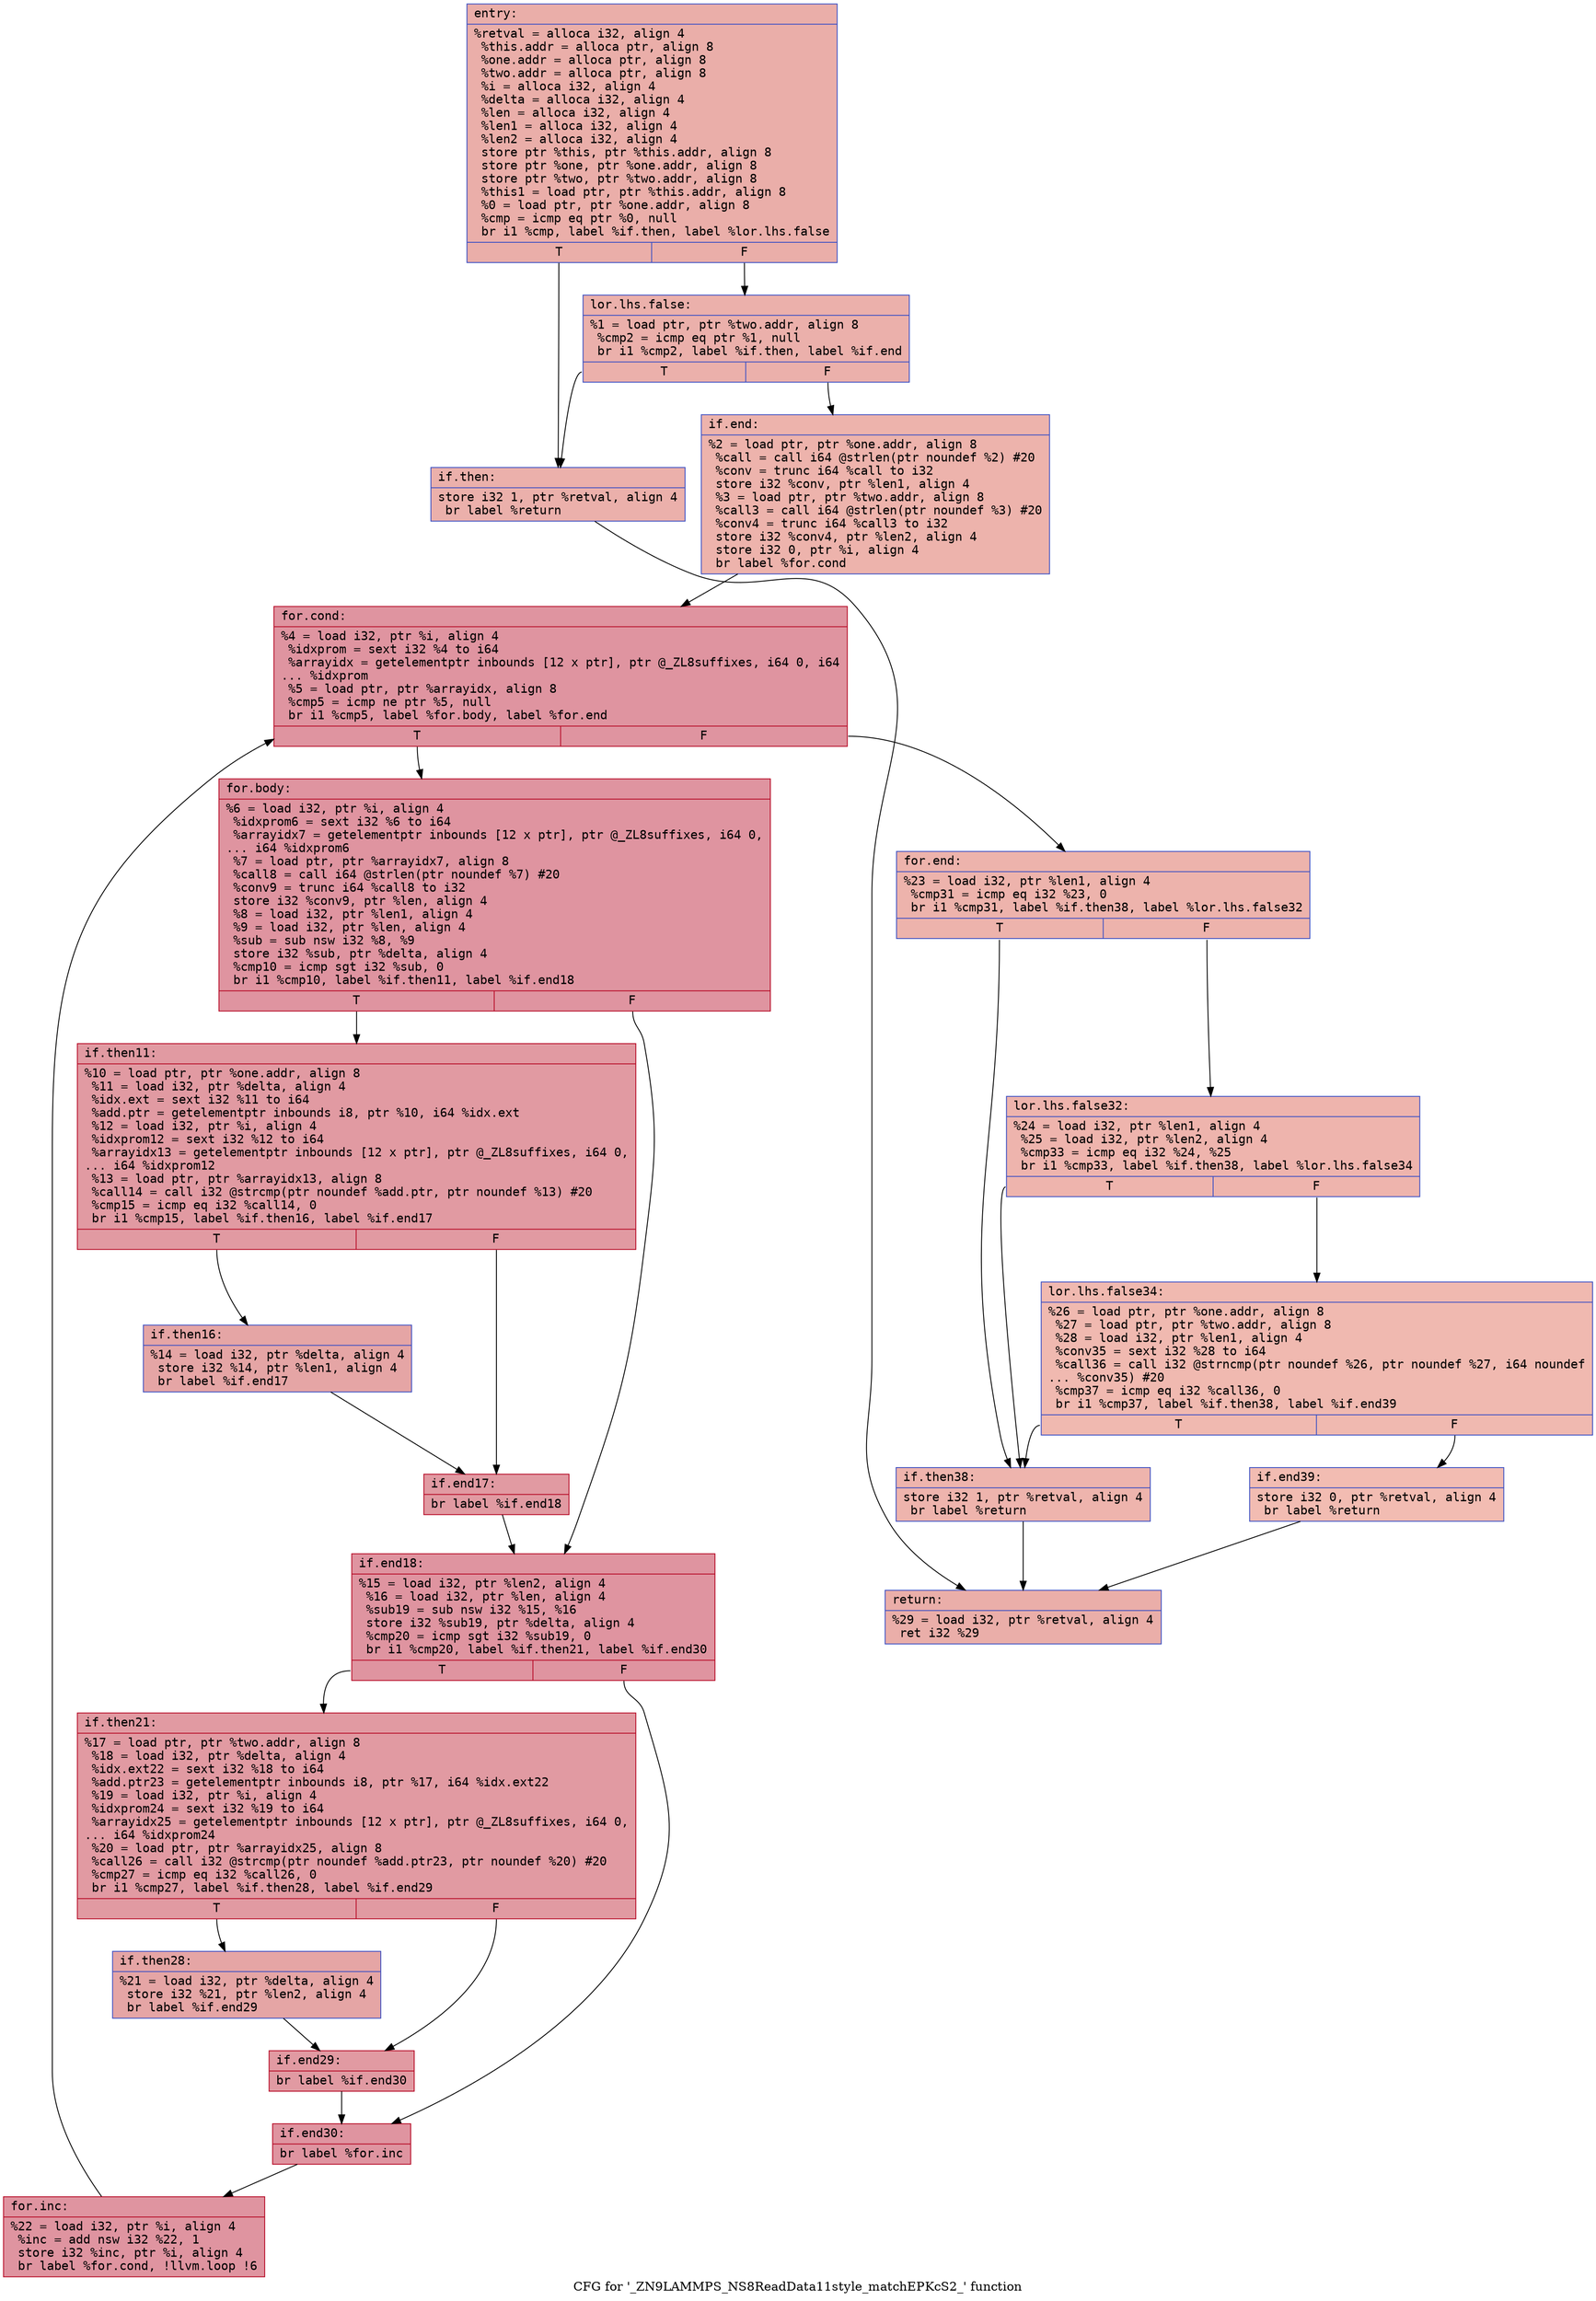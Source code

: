 digraph "CFG for '_ZN9LAMMPS_NS8ReadData11style_matchEPKcS2_' function" {
	label="CFG for '_ZN9LAMMPS_NS8ReadData11style_matchEPKcS2_' function";

	Node0x55c7e07afad0 [shape=record,color="#3d50c3ff", style=filled, fillcolor="#d0473d70" fontname="Courier",label="{entry:\l|  %retval = alloca i32, align 4\l  %this.addr = alloca ptr, align 8\l  %one.addr = alloca ptr, align 8\l  %two.addr = alloca ptr, align 8\l  %i = alloca i32, align 4\l  %delta = alloca i32, align 4\l  %len = alloca i32, align 4\l  %len1 = alloca i32, align 4\l  %len2 = alloca i32, align 4\l  store ptr %this, ptr %this.addr, align 8\l  store ptr %one, ptr %one.addr, align 8\l  store ptr %two, ptr %two.addr, align 8\l  %this1 = load ptr, ptr %this.addr, align 8\l  %0 = load ptr, ptr %one.addr, align 8\l  %cmp = icmp eq ptr %0, null\l  br i1 %cmp, label %if.then, label %lor.lhs.false\l|{<s0>T|<s1>F}}"];
	Node0x55c7e07afad0:s0 -> Node0x55c7e07b0310[tooltip="entry -> if.then\nProbability 37.50%" ];
	Node0x55c7e07afad0:s1 -> Node0x55c7e07b0380[tooltip="entry -> lor.lhs.false\nProbability 62.50%" ];
	Node0x55c7e07b0380 [shape=record,color="#3d50c3ff", style=filled, fillcolor="#d24b4070" fontname="Courier",label="{lor.lhs.false:\l|  %1 = load ptr, ptr %two.addr, align 8\l  %cmp2 = icmp eq ptr %1, null\l  br i1 %cmp2, label %if.then, label %if.end\l|{<s0>T|<s1>F}}"];
	Node0x55c7e07b0380:s0 -> Node0x55c7e07b0310[tooltip="lor.lhs.false -> if.then\nProbability 37.50%" ];
	Node0x55c7e07b0380:s1 -> Node0x55c7e07b05e0[tooltip="lor.lhs.false -> if.end\nProbability 62.50%" ];
	Node0x55c7e07b0310 [shape=record,color="#3d50c3ff", style=filled, fillcolor="#d24b4070" fontname="Courier",label="{if.then:\l|  store i32 1, ptr %retval, align 4\l  br label %return\l}"];
	Node0x55c7e07b0310 -> Node0x55c7e07b07a0[tooltip="if.then -> return\nProbability 100.00%" ];
	Node0x55c7e07b05e0 [shape=record,color="#3d50c3ff", style=filled, fillcolor="#d6524470" fontname="Courier",label="{if.end:\l|  %2 = load ptr, ptr %one.addr, align 8\l  %call = call i64 @strlen(ptr noundef %2) #20\l  %conv = trunc i64 %call to i32\l  store i32 %conv, ptr %len1, align 4\l  %3 = load ptr, ptr %two.addr, align 8\l  %call3 = call i64 @strlen(ptr noundef %3) #20\l  %conv4 = trunc i64 %call3 to i32\l  store i32 %conv4, ptr %len2, align 4\l  store i32 0, ptr %i, align 4\l  br label %for.cond\l}"];
	Node0x55c7e07b05e0 -> Node0x55c7e07b0ee0[tooltip="if.end -> for.cond\nProbability 100.00%" ];
	Node0x55c7e07b0ee0 [shape=record,color="#b70d28ff", style=filled, fillcolor="#b70d2870" fontname="Courier",label="{for.cond:\l|  %4 = load i32, ptr %i, align 4\l  %idxprom = sext i32 %4 to i64\l  %arrayidx = getelementptr inbounds [12 x ptr], ptr @_ZL8suffixes, i64 0, i64\l... %idxprom\l  %5 = load ptr, ptr %arrayidx, align 8\l  %cmp5 = icmp ne ptr %5, null\l  br i1 %cmp5, label %for.body, label %for.end\l|{<s0>T|<s1>F}}"];
	Node0x55c7e07b0ee0:s0 -> Node0x55c7e07b1480[tooltip="for.cond -> for.body\nProbability 96.88%" ];
	Node0x55c7e07b0ee0:s1 -> Node0x55c7e07b1500[tooltip="for.cond -> for.end\nProbability 3.12%" ];
	Node0x55c7e07b1480 [shape=record,color="#b70d28ff", style=filled, fillcolor="#b70d2870" fontname="Courier",label="{for.body:\l|  %6 = load i32, ptr %i, align 4\l  %idxprom6 = sext i32 %6 to i64\l  %arrayidx7 = getelementptr inbounds [12 x ptr], ptr @_ZL8suffixes, i64 0,\l... i64 %idxprom6\l  %7 = load ptr, ptr %arrayidx7, align 8\l  %call8 = call i64 @strlen(ptr noundef %7) #20\l  %conv9 = trunc i64 %call8 to i32\l  store i32 %conv9, ptr %len, align 4\l  %8 = load i32, ptr %len1, align 4\l  %9 = load i32, ptr %len, align 4\l  %sub = sub nsw i32 %8, %9\l  store i32 %sub, ptr %delta, align 4\l  %cmp10 = icmp sgt i32 %sub, 0\l  br i1 %cmp10, label %if.then11, label %if.end18\l|{<s0>T|<s1>F}}"];
	Node0x55c7e07b1480:s0 -> Node0x55c7e07b1e10[tooltip="for.body -> if.then11\nProbability 62.50%" ];
	Node0x55c7e07b1480:s1 -> Node0x55c7e07b1e90[tooltip="for.body -> if.end18\nProbability 37.50%" ];
	Node0x55c7e07b1e10 [shape=record,color="#b70d28ff", style=filled, fillcolor="#bb1b2c70" fontname="Courier",label="{if.then11:\l|  %10 = load ptr, ptr %one.addr, align 8\l  %11 = load i32, ptr %delta, align 4\l  %idx.ext = sext i32 %11 to i64\l  %add.ptr = getelementptr inbounds i8, ptr %10, i64 %idx.ext\l  %12 = load i32, ptr %i, align 4\l  %idxprom12 = sext i32 %12 to i64\l  %arrayidx13 = getelementptr inbounds [12 x ptr], ptr @_ZL8suffixes, i64 0,\l... i64 %idxprom12\l  %13 = load ptr, ptr %arrayidx13, align 8\l  %call14 = call i32 @strcmp(ptr noundef %add.ptr, ptr noundef %13) #20\l  %cmp15 = icmp eq i32 %call14, 0\l  br i1 %cmp15, label %if.then16, label %if.end17\l|{<s0>T|<s1>F}}"];
	Node0x55c7e07b1e10:s0 -> Node0x55c7e07b26a0[tooltip="if.then11 -> if.then16\nProbability 37.50%" ];
	Node0x55c7e07b1e10:s1 -> Node0x55c7e07b2720[tooltip="if.then11 -> if.end17\nProbability 62.50%" ];
	Node0x55c7e07b26a0 [shape=record,color="#3d50c3ff", style=filled, fillcolor="#c5333470" fontname="Courier",label="{if.then16:\l|  %14 = load i32, ptr %delta, align 4\l  store i32 %14, ptr %len1, align 4\l  br label %if.end17\l}"];
	Node0x55c7e07b26a0 -> Node0x55c7e07b2720[tooltip="if.then16 -> if.end17\nProbability 100.00%" ];
	Node0x55c7e07b2720 [shape=record,color="#b70d28ff", style=filled, fillcolor="#bb1b2c70" fontname="Courier",label="{if.end17:\l|  br label %if.end18\l}"];
	Node0x55c7e07b2720 -> Node0x55c7e07b1e90[tooltip="if.end17 -> if.end18\nProbability 100.00%" ];
	Node0x55c7e07b1e90 [shape=record,color="#b70d28ff", style=filled, fillcolor="#b70d2870" fontname="Courier",label="{if.end18:\l|  %15 = load i32, ptr %len2, align 4\l  %16 = load i32, ptr %len, align 4\l  %sub19 = sub nsw i32 %15, %16\l  store i32 %sub19, ptr %delta, align 4\l  %cmp20 = icmp sgt i32 %sub19, 0\l  br i1 %cmp20, label %if.then21, label %if.end30\l|{<s0>T|<s1>F}}"];
	Node0x55c7e07b1e90:s0 -> Node0x55c7e07b2d50[tooltip="if.end18 -> if.then21\nProbability 62.50%" ];
	Node0x55c7e07b1e90:s1 -> Node0x55c7e05f7380[tooltip="if.end18 -> if.end30\nProbability 37.50%" ];
	Node0x55c7e07b2d50 [shape=record,color="#b70d28ff", style=filled, fillcolor="#bb1b2c70" fontname="Courier",label="{if.then21:\l|  %17 = load ptr, ptr %two.addr, align 8\l  %18 = load i32, ptr %delta, align 4\l  %idx.ext22 = sext i32 %18 to i64\l  %add.ptr23 = getelementptr inbounds i8, ptr %17, i64 %idx.ext22\l  %19 = load i32, ptr %i, align 4\l  %idxprom24 = sext i32 %19 to i64\l  %arrayidx25 = getelementptr inbounds [12 x ptr], ptr @_ZL8suffixes, i64 0,\l... i64 %idxprom24\l  %20 = load ptr, ptr %arrayidx25, align 8\l  %call26 = call i32 @strcmp(ptr noundef %add.ptr23, ptr noundef %20) #20\l  %cmp27 = icmp eq i32 %call26, 0\l  br i1 %cmp27, label %if.then28, label %if.end29\l|{<s0>T|<s1>F}}"];
	Node0x55c7e07b2d50:s0 -> Node0x55c7e07b3850[tooltip="if.then21 -> if.then28\nProbability 37.50%" ];
	Node0x55c7e07b2d50:s1 -> Node0x55c7e07b38d0[tooltip="if.then21 -> if.end29\nProbability 62.50%" ];
	Node0x55c7e07b3850 [shape=record,color="#3d50c3ff", style=filled, fillcolor="#c5333470" fontname="Courier",label="{if.then28:\l|  %21 = load i32, ptr %delta, align 4\l  store i32 %21, ptr %len2, align 4\l  br label %if.end29\l}"];
	Node0x55c7e07b3850 -> Node0x55c7e07b38d0[tooltip="if.then28 -> if.end29\nProbability 100.00%" ];
	Node0x55c7e07b38d0 [shape=record,color="#b70d28ff", style=filled, fillcolor="#bb1b2c70" fontname="Courier",label="{if.end29:\l|  br label %if.end30\l}"];
	Node0x55c7e07b38d0 -> Node0x55c7e05f7380[tooltip="if.end29 -> if.end30\nProbability 100.00%" ];
	Node0x55c7e05f7380 [shape=record,color="#b70d28ff", style=filled, fillcolor="#b70d2870" fontname="Courier",label="{if.end30:\l|  br label %for.inc\l}"];
	Node0x55c7e05f7380 -> Node0x55c7e07b3c00[tooltip="if.end30 -> for.inc\nProbability 100.00%" ];
	Node0x55c7e07b3c00 [shape=record,color="#b70d28ff", style=filled, fillcolor="#b70d2870" fontname="Courier",label="{for.inc:\l|  %22 = load i32, ptr %i, align 4\l  %inc = add nsw i32 %22, 1\l  store i32 %inc, ptr %i, align 4\l  br label %for.cond, !llvm.loop !6\l}"];
	Node0x55c7e07b3c00 -> Node0x55c7e07b0ee0[tooltip="for.inc -> for.cond\nProbability 100.00%" ];
	Node0x55c7e07b1500 [shape=record,color="#3d50c3ff", style=filled, fillcolor="#d6524470" fontname="Courier",label="{for.end:\l|  %23 = load i32, ptr %len1, align 4\l  %cmp31 = icmp eq i32 %23, 0\l  br i1 %cmp31, label %if.then38, label %lor.lhs.false32\l|{<s0>T|<s1>F}}"];
	Node0x55c7e07b1500:s0 -> Node0x55c7e07b40e0[tooltip="for.end -> if.then38\nProbability 37.50%" ];
	Node0x55c7e07b1500:s1 -> Node0x55c7e07b4160[tooltip="for.end -> lor.lhs.false32\nProbability 62.50%" ];
	Node0x55c7e07b4160 [shape=record,color="#3d50c3ff", style=filled, fillcolor="#d8564670" fontname="Courier",label="{lor.lhs.false32:\l|  %24 = load i32, ptr %len1, align 4\l  %25 = load i32, ptr %len2, align 4\l  %cmp33 = icmp eq i32 %24, %25\l  br i1 %cmp33, label %if.then38, label %lor.lhs.false34\l|{<s0>T|<s1>F}}"];
	Node0x55c7e07b4160:s0 -> Node0x55c7e07b40e0[tooltip="lor.lhs.false32 -> if.then38\nProbability 50.00%" ];
	Node0x55c7e07b4160:s1 -> Node0x55c7e07b4470[tooltip="lor.lhs.false32 -> lor.lhs.false34\nProbability 50.00%" ];
	Node0x55c7e07b4470 [shape=record,color="#3d50c3ff", style=filled, fillcolor="#de614d70" fontname="Courier",label="{lor.lhs.false34:\l|  %26 = load ptr, ptr %one.addr, align 8\l  %27 = load ptr, ptr %two.addr, align 8\l  %28 = load i32, ptr %len1, align 4\l  %conv35 = sext i32 %28 to i64\l  %call36 = call i32 @strncmp(ptr noundef %26, ptr noundef %27, i64 noundef\l... %conv35) #20\l  %cmp37 = icmp eq i32 %call36, 0\l  br i1 %cmp37, label %if.then38, label %if.end39\l|{<s0>T|<s1>F}}"];
	Node0x55c7e07b4470:s0 -> Node0x55c7e07b40e0[tooltip="lor.lhs.false34 -> if.then38\nProbability 37.50%" ];
	Node0x55c7e07b4470:s1 -> Node0x55c7e07b4970[tooltip="lor.lhs.false34 -> if.end39\nProbability 62.50%" ];
	Node0x55c7e07b40e0 [shape=record,color="#3d50c3ff", style=filled, fillcolor="#d8564670" fontname="Courier",label="{if.then38:\l|  store i32 1, ptr %retval, align 4\l  br label %return\l}"];
	Node0x55c7e07b40e0 -> Node0x55c7e07b07a0[tooltip="if.then38 -> return\nProbability 100.00%" ];
	Node0x55c7e07b4970 [shape=record,color="#3d50c3ff", style=filled, fillcolor="#e1675170" fontname="Courier",label="{if.end39:\l|  store i32 0, ptr %retval, align 4\l  br label %return\l}"];
	Node0x55c7e07b4970 -> Node0x55c7e07b07a0[tooltip="if.end39 -> return\nProbability 100.00%" ];
	Node0x55c7e07b07a0 [shape=record,color="#3d50c3ff", style=filled, fillcolor="#d0473d70" fontname="Courier",label="{return:\l|  %29 = load i32, ptr %retval, align 4\l  ret i32 %29\l}"];
}
